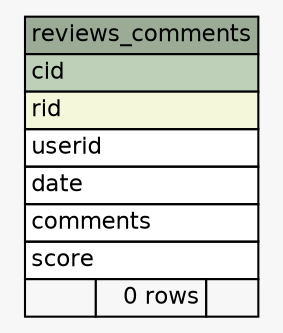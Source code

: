 // dot 2.38.0 on Mac OS X 10.9.4
// SchemaSpy rev 590
digraph "reviews_comments" {
  graph [
    rankdir="RL"
    bgcolor="#f7f7f7"
    nodesep="0.18"
    ranksep="0.46"
    fontname="Helvetica"
    fontsize="11"
  ];
  node [
    fontname="Helvetica"
    fontsize="11"
    shape="plaintext"
  ];
  edge [
    arrowsize="0.8"
  ];
  "reviews_comments" [
    label=<
    <TABLE BORDER="0" CELLBORDER="1" CELLSPACING="0" BGCOLOR="#ffffff">
      <TR><TD COLSPAN="3" BGCOLOR="#9bab96" ALIGN="CENTER">reviews_comments</TD></TR>
      <TR><TD PORT="cid" COLSPAN="3" BGCOLOR="#bed1b8" ALIGN="LEFT">cid</TD></TR>
      <TR><TD PORT="rid" COLSPAN="3" BGCOLOR="#f4f7da" ALIGN="LEFT">rid</TD></TR>
      <TR><TD PORT="userid" COLSPAN="3" ALIGN="LEFT">userid</TD></TR>
      <TR><TD PORT="date" COLSPAN="3" ALIGN="LEFT">date</TD></TR>
      <TR><TD PORT="comments" COLSPAN="3" ALIGN="LEFT">comments</TD></TR>
      <TR><TD PORT="score" COLSPAN="3" ALIGN="LEFT">score</TD></TR>
      <TR><TD ALIGN="LEFT" BGCOLOR="#f7f7f7">  </TD><TD ALIGN="RIGHT" BGCOLOR="#f7f7f7">0 rows</TD><TD ALIGN="RIGHT" BGCOLOR="#f7f7f7">  </TD></TR>
    </TABLE>>
    URL="tables/reviews_comments.html"
    tooltip="reviews_comments"
  ];
}
